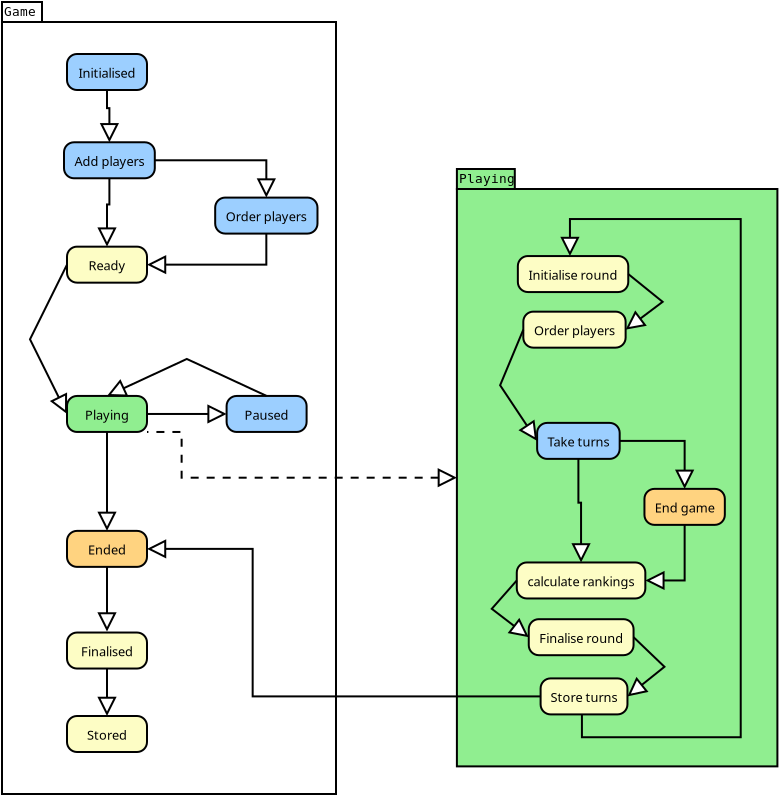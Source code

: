 <?xml version="1.0" encoding="UTF-8"?>
<dia:diagram xmlns:dia="http://www.lysator.liu.se/~alla/dia/">
  <dia:layer name="Background" visible="true" active="true">
    <dia:group>
      <dia:object type="UML - LargePackage" version="0" id="O0">
        <dia:attribute name="obj_pos">
          <dia:point val="43.513,11.464"/>
        </dia:attribute>
        <dia:attribute name="obj_bb">
          <dia:rectangle val="43.463,10.415;59.588,40.384"/>
        </dia:attribute>
        <dia:attribute name="meta">
          <dia:composite type="dict"/>
        </dia:attribute>
        <dia:attribute name="elem_corner">
          <dia:point val="43.513,11.464"/>
        </dia:attribute>
        <dia:attribute name="elem_width">
          <dia:real val="16.025"/>
        </dia:attribute>
        <dia:attribute name="elem_height">
          <dia:real val="28.869"/>
        </dia:attribute>
        <dia:attribute name="line_width">
          <dia:real val="0.1"/>
        </dia:attribute>
        <dia:attribute name="line_colour">
          <dia:color val="#000000"/>
        </dia:attribute>
        <dia:attribute name="fill_colour">
          <dia:color val="#90ee90"/>
        </dia:attribute>
        <dia:attribute name="text_colour">
          <dia:color val="#000000"/>
        </dia:attribute>
        <dia:attribute name="stereotype">
          <dia:string>##</dia:string>
        </dia:attribute>
        <dia:attribute name="name">
          <dia:string>#Playing#</dia:string>
        </dia:attribute>
      </dia:object>
      <dia:object type="UML - State" version="0" id="O1">
        <dia:attribute name="obj_pos">
          <dia:point val="46.561,14.816"/>
        </dia:attribute>
        <dia:attribute name="obj_bb">
          <dia:rectangle val="46.511,14.766;51.819,16.666"/>
        </dia:attribute>
        <dia:attribute name="meta">
          <dia:composite type="dict"/>
        </dia:attribute>
        <dia:attribute name="elem_corner">
          <dia:point val="46.561,14.816"/>
        </dia:attribute>
        <dia:attribute name="elem_width">
          <dia:real val="5.208"/>
        </dia:attribute>
        <dia:attribute name="elem_height">
          <dia:real val="1.8"/>
        </dia:attribute>
        <dia:attribute name="line_colour">
          <dia:color val="#000000"/>
        </dia:attribute>
        <dia:attribute name="fill_colour">
          <dia:color val="#fdfdc5"/>
        </dia:attribute>
        <dia:attribute name="text">
          <dia:composite type="text">
            <dia:attribute name="string">
              <dia:string>#Initialise round#</dia:string>
            </dia:attribute>
            <dia:attribute name="font">
              <dia:font family="sans" style="0" name="Helvetica"/>
            </dia:attribute>
            <dia:attribute name="height">
              <dia:real val="0.8"/>
            </dia:attribute>
            <dia:attribute name="pos">
              <dia:point val="49.165,15.956"/>
            </dia:attribute>
            <dia:attribute name="color">
              <dia:color val="#000000"/>
            </dia:attribute>
            <dia:attribute name="alignment">
              <dia:enum val="1"/>
            </dia:attribute>
          </dia:composite>
        </dia:attribute>
        <dia:attribute name="entry_action">
          <dia:string>##</dia:string>
        </dia:attribute>
        <dia:attribute name="do_action">
          <dia:string>##</dia:string>
        </dia:attribute>
        <dia:attribute name="exit_action">
          <dia:string>##</dia:string>
        </dia:attribute>
        <dia:childnode parent="O0"/>
      </dia:object>
      <dia:object type="UML - State" version="0" id="O2">
        <dia:attribute name="obj_pos">
          <dia:point val="47.524,23.159"/>
        </dia:attribute>
        <dia:attribute name="obj_bb">
          <dia:rectangle val="47.474,23.109;51.587,25.009"/>
        </dia:attribute>
        <dia:attribute name="meta">
          <dia:composite type="dict"/>
        </dia:attribute>
        <dia:attribute name="elem_corner">
          <dia:point val="47.524,23.159"/>
        </dia:attribute>
        <dia:attribute name="elem_width">
          <dia:real val="4.013"/>
        </dia:attribute>
        <dia:attribute name="elem_height">
          <dia:real val="1.8"/>
        </dia:attribute>
        <dia:attribute name="line_colour">
          <dia:color val="#000000"/>
        </dia:attribute>
        <dia:attribute name="fill_colour">
          <dia:color val="#9ccfff"/>
        </dia:attribute>
        <dia:attribute name="text">
          <dia:composite type="text">
            <dia:attribute name="string">
              <dia:string>#Take turns#</dia:string>
            </dia:attribute>
            <dia:attribute name="font">
              <dia:font family="sans" style="0" name="Helvetica"/>
            </dia:attribute>
            <dia:attribute name="height">
              <dia:real val="0.8"/>
            </dia:attribute>
            <dia:attribute name="pos">
              <dia:point val="49.53,24.299"/>
            </dia:attribute>
            <dia:attribute name="color">
              <dia:color val="#000000"/>
            </dia:attribute>
            <dia:attribute name="alignment">
              <dia:enum val="1"/>
            </dia:attribute>
          </dia:composite>
        </dia:attribute>
        <dia:attribute name="entry_action">
          <dia:string>##</dia:string>
        </dia:attribute>
        <dia:attribute name="do_action">
          <dia:string>##</dia:string>
        </dia:attribute>
        <dia:attribute name="exit_action">
          <dia:string>##</dia:string>
        </dia:attribute>
        <dia:childnode parent="O0"/>
      </dia:object>
      <dia:object type="UML - State" version="0" id="O3">
        <dia:attribute name="obj_pos">
          <dia:point val="47.106,32.973"/>
        </dia:attribute>
        <dia:attribute name="obj_bb">
          <dia:rectangle val="47.056,32.923;52.096,34.823"/>
        </dia:attribute>
        <dia:attribute name="meta">
          <dia:composite type="dict"/>
        </dia:attribute>
        <dia:attribute name="elem_corner">
          <dia:point val="47.106,32.973"/>
        </dia:attribute>
        <dia:attribute name="elem_width">
          <dia:real val="4.94"/>
        </dia:attribute>
        <dia:attribute name="elem_height">
          <dia:real val="1.8"/>
        </dia:attribute>
        <dia:attribute name="line_colour">
          <dia:color val="#000000"/>
        </dia:attribute>
        <dia:attribute name="fill_colour">
          <dia:color val="#fdfdc5"/>
        </dia:attribute>
        <dia:attribute name="text">
          <dia:composite type="text">
            <dia:attribute name="string">
              <dia:string>#Finalise round#</dia:string>
            </dia:attribute>
            <dia:attribute name="font">
              <dia:font family="sans" style="0" name="Helvetica"/>
            </dia:attribute>
            <dia:attribute name="height">
              <dia:real val="0.8"/>
            </dia:attribute>
            <dia:attribute name="pos">
              <dia:point val="49.577,34.113"/>
            </dia:attribute>
            <dia:attribute name="color">
              <dia:color val="#000000"/>
            </dia:attribute>
            <dia:attribute name="alignment">
              <dia:enum val="1"/>
            </dia:attribute>
          </dia:composite>
        </dia:attribute>
        <dia:attribute name="entry_action">
          <dia:string>##</dia:string>
        </dia:attribute>
        <dia:attribute name="do_action">
          <dia:string>##</dia:string>
        </dia:attribute>
        <dia:attribute name="exit_action">
          <dia:string>##</dia:string>
        </dia:attribute>
        <dia:childnode parent="O0"/>
      </dia:object>
      <dia:object type="UML - Generalization" version="1" id="O4">
        <dia:attribute name="obj_pos">
          <dia:point val="54.89,26.457"/>
        </dia:attribute>
        <dia:attribute name="obj_bb">
          <dia:rectangle val="51.487,24.009;55.74,26.508"/>
        </dia:attribute>
        <dia:attribute name="meta">
          <dia:composite type="dict"/>
        </dia:attribute>
        <dia:attribute name="orth_points">
          <dia:point val="54.89,26.457"/>
          <dia:point val="54.89,24.059"/>
          <dia:point val="51.537,24.059"/>
        </dia:attribute>
        <dia:attribute name="orth_orient">
          <dia:enum val="1"/>
          <dia:enum val="0"/>
        </dia:attribute>
        <dia:attribute name="orth_autoroute">
          <dia:boolean val="true"/>
        </dia:attribute>
        <dia:attribute name="text_colour">
          <dia:color val="#000000"/>
        </dia:attribute>
        <dia:attribute name="line_colour">
          <dia:color val="#000000"/>
        </dia:attribute>
        <dia:attribute name="name">
          <dia:string>##</dia:string>
        </dia:attribute>
        <dia:attribute name="stereotype">
          <dia:string>##</dia:string>
        </dia:attribute>
        <dia:connections>
          <dia:connection handle="0" to="O15" connection="1"/>
          <dia:connection handle="1" to="O2" connection="4"/>
        </dia:connections>
        <dia:childnode parent="O0"/>
      </dia:object>
      <dia:object type="UML - Generalization" version="1" id="O5">
        <dia:attribute name="obj_pos">
          <dia:point val="51.649,18.497"/>
        </dia:attribute>
        <dia:attribute name="obj_bb">
          <dia:rectangle val="51.599,15.666;53.599,19.346"/>
        </dia:attribute>
        <dia:attribute name="meta">
          <dia:composite type="dict"/>
        </dia:attribute>
        <dia:attribute name="orth_points">
          <dia:point val="51.649,18.497"/>
          <dia:point val="53.499,18.497"/>
          <dia:point val="53.499,15.716"/>
          <dia:point val="51.769,15.716"/>
        </dia:attribute>
        <dia:attribute name="orth_orient">
          <dia:enum val="0"/>
          <dia:enum val="1"/>
          <dia:enum val="0"/>
        </dia:attribute>
        <dia:attribute name="orth_autoroute">
          <dia:boolean val="true"/>
        </dia:attribute>
        <dia:attribute name="text_colour">
          <dia:color val="#000000"/>
        </dia:attribute>
        <dia:attribute name="line_colour">
          <dia:color val="#000000"/>
        </dia:attribute>
        <dia:attribute name="name">
          <dia:string>##</dia:string>
        </dia:attribute>
        <dia:attribute name="stereotype">
          <dia:string>##</dia:string>
        </dia:attribute>
        <dia:connections>
          <dia:connection handle="0" to="O6" connection="4"/>
          <dia:connection handle="1" to="O1" connection="4"/>
        </dia:connections>
        <dia:childnode parent="O0"/>
      </dia:object>
      <dia:object type="UML - State" version="0" id="O6">
        <dia:attribute name="obj_pos">
          <dia:point val="46.834,17.596"/>
        </dia:attribute>
        <dia:attribute name="obj_bb">
          <dia:rectangle val="46.784,17.547;51.699,19.447"/>
        </dia:attribute>
        <dia:attribute name="meta">
          <dia:composite type="dict"/>
        </dia:attribute>
        <dia:attribute name="elem_corner">
          <dia:point val="46.834,17.596"/>
        </dia:attribute>
        <dia:attribute name="elem_width">
          <dia:real val="4.815"/>
        </dia:attribute>
        <dia:attribute name="elem_height">
          <dia:real val="1.8"/>
        </dia:attribute>
        <dia:attribute name="line_colour">
          <dia:color val="#000000"/>
        </dia:attribute>
        <dia:attribute name="fill_colour">
          <dia:color val="#fdfdc5"/>
        </dia:attribute>
        <dia:attribute name="text">
          <dia:composite type="text">
            <dia:attribute name="string">
              <dia:string>#Order players#</dia:string>
            </dia:attribute>
            <dia:attribute name="font">
              <dia:font family="sans" style="0" name="Helvetica"/>
            </dia:attribute>
            <dia:attribute name="height">
              <dia:real val="0.8"/>
            </dia:attribute>
            <dia:attribute name="pos">
              <dia:point val="49.241,18.736"/>
            </dia:attribute>
            <dia:attribute name="color">
              <dia:color val="#000000"/>
            </dia:attribute>
            <dia:attribute name="alignment">
              <dia:enum val="1"/>
            </dia:attribute>
          </dia:composite>
        </dia:attribute>
        <dia:attribute name="entry_action">
          <dia:string>##</dia:string>
        </dia:attribute>
        <dia:attribute name="do_action">
          <dia:string>##</dia:string>
        </dia:attribute>
        <dia:attribute name="exit_action">
          <dia:string>##</dia:string>
        </dia:attribute>
        <dia:childnode parent="O0"/>
      </dia:object>
      <dia:object type="UML - Generalization" version="1" id="O7">
        <dia:attribute name="obj_pos">
          <dia:point val="47.524,24.059"/>
        </dia:attribute>
        <dia:attribute name="obj_bb">
          <dia:rectangle val="45.624,18.447;47.574,24.909"/>
        </dia:attribute>
        <dia:attribute name="meta">
          <dia:composite type="dict"/>
        </dia:attribute>
        <dia:attribute name="orth_points">
          <dia:point val="47.524,24.059"/>
          <dia:point val="45.674,24.059"/>
          <dia:point val="45.674,18.497"/>
          <dia:point val="46.834,18.497"/>
        </dia:attribute>
        <dia:attribute name="orth_orient">
          <dia:enum val="0"/>
          <dia:enum val="1"/>
          <dia:enum val="0"/>
        </dia:attribute>
        <dia:attribute name="orth_autoroute">
          <dia:boolean val="true"/>
        </dia:attribute>
        <dia:attribute name="text_colour">
          <dia:color val="#000000"/>
        </dia:attribute>
        <dia:attribute name="line_colour">
          <dia:color val="#000000"/>
        </dia:attribute>
        <dia:attribute name="name">
          <dia:string>##</dia:string>
        </dia:attribute>
        <dia:attribute name="stereotype">
          <dia:string>##</dia:string>
        </dia:attribute>
        <dia:connections>
          <dia:connection handle="0" to="O2" connection="3"/>
          <dia:connection handle="1" to="O6" connection="3"/>
        </dia:connections>
        <dia:childnode parent="O0"/>
      </dia:object>
      <dia:object type="UML - State" version="0" id="O8">
        <dia:attribute name="obj_pos">
          <dia:point val="46.507,30.137"/>
        </dia:attribute>
        <dia:attribute name="obj_bb">
          <dia:rectangle val="46.457,30.087;52.609,31.987"/>
        </dia:attribute>
        <dia:attribute name="meta">
          <dia:composite type="dict"/>
        </dia:attribute>
        <dia:attribute name="elem_corner">
          <dia:point val="46.507,30.137"/>
        </dia:attribute>
        <dia:attribute name="elem_width">
          <dia:real val="6.053"/>
        </dia:attribute>
        <dia:attribute name="elem_height">
          <dia:real val="1.8"/>
        </dia:attribute>
        <dia:attribute name="line_colour">
          <dia:color val="#000000"/>
        </dia:attribute>
        <dia:attribute name="fill_colour">
          <dia:color val="#fdfdc5"/>
        </dia:attribute>
        <dia:attribute name="text">
          <dia:composite type="text">
            <dia:attribute name="string">
              <dia:string>#calculate rankings#</dia:string>
            </dia:attribute>
            <dia:attribute name="font">
              <dia:font family="sans" style="0" name="Helvetica"/>
            </dia:attribute>
            <dia:attribute name="height">
              <dia:real val="0.8"/>
            </dia:attribute>
            <dia:attribute name="pos">
              <dia:point val="49.533,31.277"/>
            </dia:attribute>
            <dia:attribute name="color">
              <dia:color val="#000000"/>
            </dia:attribute>
            <dia:attribute name="alignment">
              <dia:enum val="1"/>
            </dia:attribute>
          </dia:composite>
        </dia:attribute>
        <dia:attribute name="entry_action">
          <dia:string>##</dia:string>
        </dia:attribute>
        <dia:attribute name="do_action">
          <dia:string>##</dia:string>
        </dia:attribute>
        <dia:attribute name="exit_action">
          <dia:string>##</dia:string>
        </dia:attribute>
        <dia:childnode parent="O0"/>
      </dia:object>
      <dia:object type="UML - Generalization" version="1" id="O9">
        <dia:attribute name="obj_pos">
          <dia:point val="47.106,33.873"/>
        </dia:attribute>
        <dia:attribute name="obj_bb">
          <dia:rectangle val="45.206,30.987;47.157,34.723"/>
        </dia:attribute>
        <dia:attribute name="meta">
          <dia:composite type="dict"/>
        </dia:attribute>
        <dia:attribute name="orth_points">
          <dia:point val="47.106,33.873"/>
          <dia:point val="45.257,33.873"/>
          <dia:point val="45.257,31.037"/>
          <dia:point val="46.507,31.037"/>
        </dia:attribute>
        <dia:attribute name="orth_orient">
          <dia:enum val="0"/>
          <dia:enum val="1"/>
          <dia:enum val="0"/>
        </dia:attribute>
        <dia:attribute name="orth_autoroute">
          <dia:boolean val="true"/>
        </dia:attribute>
        <dia:attribute name="text_colour">
          <dia:color val="#000000"/>
        </dia:attribute>
        <dia:attribute name="line_colour">
          <dia:color val="#000000"/>
        </dia:attribute>
        <dia:attribute name="name">
          <dia:string>##</dia:string>
        </dia:attribute>
        <dia:attribute name="stereotype">
          <dia:string>##</dia:string>
        </dia:attribute>
        <dia:connections>
          <dia:connection handle="0" to="O3" connection="3"/>
          <dia:connection handle="1" to="O8" connection="3"/>
        </dia:connections>
        <dia:childnode parent="O0"/>
      </dia:object>
      <dia:object type="UML - State" version="0" id="O10">
        <dia:attribute name="obj_pos">
          <dia:point val="47.698,35.934"/>
        </dia:attribute>
        <dia:attribute name="obj_bb">
          <dia:rectangle val="47.648,35.884;51.88,37.784"/>
        </dia:attribute>
        <dia:attribute name="meta">
          <dia:composite type="dict"/>
        </dia:attribute>
        <dia:attribute name="elem_corner">
          <dia:point val="47.698,35.934"/>
        </dia:attribute>
        <dia:attribute name="elem_width">
          <dia:real val="4.133"/>
        </dia:attribute>
        <dia:attribute name="elem_height">
          <dia:real val="1.8"/>
        </dia:attribute>
        <dia:attribute name="line_colour">
          <dia:color val="#000000"/>
        </dia:attribute>
        <dia:attribute name="fill_colour">
          <dia:color val="#fdfdc5"/>
        </dia:attribute>
        <dia:attribute name="text">
          <dia:composite type="text">
            <dia:attribute name="string">
              <dia:string>#Store turns#</dia:string>
            </dia:attribute>
            <dia:attribute name="font">
              <dia:font family="sans" style="0" name="Helvetica"/>
            </dia:attribute>
            <dia:attribute name="height">
              <dia:real val="0.8"/>
            </dia:attribute>
            <dia:attribute name="pos">
              <dia:point val="49.764,37.074"/>
            </dia:attribute>
            <dia:attribute name="color">
              <dia:color val="#000000"/>
            </dia:attribute>
            <dia:attribute name="alignment">
              <dia:enum val="1"/>
            </dia:attribute>
          </dia:composite>
        </dia:attribute>
        <dia:attribute name="entry_action">
          <dia:string>##</dia:string>
        </dia:attribute>
        <dia:attribute name="do_action">
          <dia:string>##</dia:string>
        </dia:attribute>
        <dia:attribute name="exit_action">
          <dia:string>##</dia:string>
        </dia:attribute>
        <dia:childnode parent="O0"/>
      </dia:object>
      <dia:object type="UML - Generalization" version="1" id="O11">
        <dia:attribute name="obj_pos">
          <dia:point val="49.165,14.816"/>
        </dia:attribute>
        <dia:attribute name="obj_bb">
          <dia:rectangle val="48.315,12.916;57.804,38.926"/>
        </dia:attribute>
        <dia:attribute name="meta">
          <dia:composite type="dict"/>
        </dia:attribute>
        <dia:attribute name="orth_points">
          <dia:point val="49.165,14.816"/>
          <dia:point val="49.165,12.966"/>
          <dia:point val="57.704,12.966"/>
          <dia:point val="57.704,38.876"/>
          <dia:point val="49.764,38.876"/>
          <dia:point val="49.764,37.734"/>
        </dia:attribute>
        <dia:attribute name="orth_orient">
          <dia:enum val="1"/>
          <dia:enum val="0"/>
          <dia:enum val="1"/>
          <dia:enum val="0"/>
          <dia:enum val="1"/>
        </dia:attribute>
        <dia:attribute name="orth_autoroute">
          <dia:boolean val="false"/>
        </dia:attribute>
        <dia:attribute name="text_colour">
          <dia:color val="#000000"/>
        </dia:attribute>
        <dia:attribute name="line_colour">
          <dia:color val="#000000"/>
        </dia:attribute>
        <dia:attribute name="name">
          <dia:string>##</dia:string>
        </dia:attribute>
        <dia:attribute name="stereotype">
          <dia:string>##</dia:string>
        </dia:attribute>
        <dia:connections>
          <dia:connection handle="0" to="O1" connection="1"/>
          <dia:connection handle="1" to="O10" connection="6"/>
        </dia:connections>
        <dia:childnode parent="O0"/>
      </dia:object>
      <dia:object type="UML - Generalization" version="1" id="O12">
        <dia:attribute name="obj_pos">
          <dia:point val="51.83,36.834"/>
        </dia:attribute>
        <dia:attribute name="obj_bb">
          <dia:rectangle val="51.78,33.823;53.78,37.684"/>
        </dia:attribute>
        <dia:attribute name="meta">
          <dia:composite type="dict"/>
        </dia:attribute>
        <dia:attribute name="orth_points">
          <dia:point val="51.83,36.834"/>
          <dia:point val="53.68,36.834"/>
          <dia:point val="53.68,33.873"/>
          <dia:point val="52.047,33.873"/>
        </dia:attribute>
        <dia:attribute name="orth_orient">
          <dia:enum val="0"/>
          <dia:enum val="1"/>
          <dia:enum val="0"/>
        </dia:attribute>
        <dia:attribute name="orth_autoroute">
          <dia:boolean val="true"/>
        </dia:attribute>
        <dia:attribute name="text_colour">
          <dia:color val="#000000"/>
        </dia:attribute>
        <dia:attribute name="line_colour">
          <dia:color val="#000000"/>
        </dia:attribute>
        <dia:attribute name="name">
          <dia:string>##</dia:string>
        </dia:attribute>
        <dia:attribute name="stereotype">
          <dia:string>##</dia:string>
        </dia:attribute>
        <dia:connections>
          <dia:connection handle="0" to="O10" connection="4"/>
          <dia:connection handle="1" to="O3" connection="4"/>
        </dia:connections>
      </dia:object>
      <dia:object type="UML - Generalization" version="1" id="O13">
        <dia:attribute name="obj_pos">
          <dia:point val="52.559,31.037"/>
        </dia:attribute>
        <dia:attribute name="obj_bb">
          <dia:rectangle val="52.509,28.207;54.94,32.637"/>
        </dia:attribute>
        <dia:attribute name="meta">
          <dia:composite type="dict"/>
        </dia:attribute>
        <dia:attribute name="orth_points">
          <dia:point val="52.559,31.037"/>
          <dia:point val="54.89,31.037"/>
          <dia:point val="54.89,28.258"/>
        </dia:attribute>
        <dia:attribute name="orth_orient">
          <dia:enum val="0"/>
          <dia:enum val="1"/>
        </dia:attribute>
        <dia:attribute name="orth_autoroute">
          <dia:boolean val="true"/>
        </dia:attribute>
        <dia:attribute name="text_colour">
          <dia:color val="#000000"/>
        </dia:attribute>
        <dia:attribute name="line_colour">
          <dia:color val="#000000"/>
        </dia:attribute>
        <dia:attribute name="name">
          <dia:string>##</dia:string>
        </dia:attribute>
        <dia:attribute name="stereotype">
          <dia:string>##</dia:string>
        </dia:attribute>
        <dia:connections>
          <dia:connection handle="0" to="O8" connection="4"/>
          <dia:connection handle="1" to="O15" connection="6"/>
        </dia:connections>
        <dia:childnode parent="O0"/>
      </dia:object>
      <dia:object type="UML - Generalization" version="1" id="O14">
        <dia:attribute name="obj_pos">
          <dia:point val="49.533,30.137"/>
        </dia:attribute>
        <dia:attribute name="obj_bb">
          <dia:rectangle val="48.683,24.909;50.383,30.187"/>
        </dia:attribute>
        <dia:attribute name="meta">
          <dia:composite type="dict"/>
        </dia:attribute>
        <dia:attribute name="orth_points">
          <dia:point val="49.533,30.137"/>
          <dia:point val="49.533,27.148"/>
          <dia:point val="49.53,27.148"/>
          <dia:point val="49.53,24.959"/>
        </dia:attribute>
        <dia:attribute name="orth_orient">
          <dia:enum val="1"/>
          <dia:enum val="0"/>
          <dia:enum val="1"/>
        </dia:attribute>
        <dia:attribute name="orth_autoroute">
          <dia:boolean val="true"/>
        </dia:attribute>
        <dia:attribute name="text_colour">
          <dia:color val="#000000"/>
        </dia:attribute>
        <dia:attribute name="line_colour">
          <dia:color val="#000000"/>
        </dia:attribute>
        <dia:attribute name="name">
          <dia:string>##</dia:string>
        </dia:attribute>
        <dia:attribute name="stereotype">
          <dia:string>##</dia:string>
        </dia:attribute>
        <dia:connections>
          <dia:connection handle="0" to="O8" connection="1"/>
          <dia:connection handle="1" to="O2" connection="6"/>
        </dia:connections>
        <dia:childnode parent="O0"/>
      </dia:object>
      <dia:object type="UML - State" version="0" id="O15">
        <dia:attribute name="obj_pos">
          <dia:point val="52.89,26.457"/>
        </dia:attribute>
        <dia:attribute name="obj_bb">
          <dia:rectangle val="52.84,26.407;56.94,28.308"/>
        </dia:attribute>
        <dia:attribute name="meta">
          <dia:composite type="dict"/>
        </dia:attribute>
        <dia:attribute name="elem_corner">
          <dia:point val="52.89,26.457"/>
        </dia:attribute>
        <dia:attribute name="elem_width">
          <dia:real val="4"/>
        </dia:attribute>
        <dia:attribute name="elem_height">
          <dia:real val="1.8"/>
        </dia:attribute>
        <dia:attribute name="line_colour">
          <dia:color val="#000000"/>
        </dia:attribute>
        <dia:attribute name="fill_colour">
          <dia:color val="#ffd380"/>
        </dia:attribute>
        <dia:attribute name="text">
          <dia:composite type="text">
            <dia:attribute name="string">
              <dia:string>#End game#</dia:string>
            </dia:attribute>
            <dia:attribute name="font">
              <dia:font family="sans" style="0" name="Helvetica"/>
            </dia:attribute>
            <dia:attribute name="height">
              <dia:real val="0.8"/>
            </dia:attribute>
            <dia:attribute name="pos">
              <dia:point val="54.89,27.598"/>
            </dia:attribute>
            <dia:attribute name="color">
              <dia:color val="#000000"/>
            </dia:attribute>
            <dia:attribute name="alignment">
              <dia:enum val="1"/>
            </dia:attribute>
          </dia:composite>
        </dia:attribute>
        <dia:attribute name="entry_action">
          <dia:string>##</dia:string>
        </dia:attribute>
        <dia:attribute name="do_action">
          <dia:string>##</dia:string>
        </dia:attribute>
        <dia:attribute name="exit_action">
          <dia:string>##</dia:string>
        </dia:attribute>
        <dia:childnode parent="O0"/>
      </dia:object>
    </dia:group>
    <dia:group>
      <dia:object type="UML - LargePackage" version="0" id="O16">
        <dia:attribute name="obj_pos">
          <dia:point val="20.768,3.114"/>
        </dia:attribute>
        <dia:attribute name="obj_bb">
          <dia:rectangle val="20.718,2.064;37.518,41.764"/>
        </dia:attribute>
        <dia:attribute name="meta">
          <dia:composite type="dict"/>
        </dia:attribute>
        <dia:attribute name="elem_corner">
          <dia:point val="20.768,3.114"/>
        </dia:attribute>
        <dia:attribute name="elem_width">
          <dia:real val="16.7"/>
        </dia:attribute>
        <dia:attribute name="elem_height">
          <dia:real val="38.6"/>
        </dia:attribute>
        <dia:attribute name="line_width">
          <dia:real val="0.1"/>
        </dia:attribute>
        <dia:attribute name="line_colour">
          <dia:color val="#000000"/>
        </dia:attribute>
        <dia:attribute name="fill_colour">
          <dia:color val="#ffffff"/>
        </dia:attribute>
        <dia:attribute name="text_colour">
          <dia:color val="#000000"/>
        </dia:attribute>
        <dia:attribute name="stereotype">
          <dia:string>##</dia:string>
        </dia:attribute>
        <dia:attribute name="name">
          <dia:string>#Game#</dia:string>
        </dia:attribute>
      </dia:object>
      <dia:object type="UML - State" version="0" id="O17">
        <dia:attribute name="obj_pos">
          <dia:point val="24.018,4.714"/>
        </dia:attribute>
        <dia:attribute name="obj_bb">
          <dia:rectangle val="23.968,4.664;28.068,6.564"/>
        </dia:attribute>
        <dia:attribute name="meta">
          <dia:composite type="dict"/>
        </dia:attribute>
        <dia:attribute name="elem_corner">
          <dia:point val="24.018,4.714"/>
        </dia:attribute>
        <dia:attribute name="elem_width">
          <dia:real val="4"/>
        </dia:attribute>
        <dia:attribute name="elem_height">
          <dia:real val="1.8"/>
        </dia:attribute>
        <dia:attribute name="line_colour">
          <dia:color val="#000000"/>
        </dia:attribute>
        <dia:attribute name="fill_colour">
          <dia:color val="#9ccfff"/>
        </dia:attribute>
        <dia:attribute name="text">
          <dia:composite type="text">
            <dia:attribute name="string">
              <dia:string>#Initialised#</dia:string>
            </dia:attribute>
            <dia:attribute name="font">
              <dia:font family="sans" style="0" name="Helvetica"/>
            </dia:attribute>
            <dia:attribute name="height">
              <dia:real val="0.8"/>
            </dia:attribute>
            <dia:attribute name="pos">
              <dia:point val="26.018,5.854"/>
            </dia:attribute>
            <dia:attribute name="color">
              <dia:color val="#000000"/>
            </dia:attribute>
            <dia:attribute name="alignment">
              <dia:enum val="1"/>
            </dia:attribute>
          </dia:composite>
        </dia:attribute>
        <dia:attribute name="entry_action">
          <dia:string>##</dia:string>
        </dia:attribute>
        <dia:attribute name="do_action">
          <dia:string>##</dia:string>
        </dia:attribute>
        <dia:attribute name="exit_action">
          <dia:string>##</dia:string>
        </dia:attribute>
        <dia:childnode parent="O16"/>
      </dia:object>
      <dia:object type="UML - State" version="0" id="O18">
        <dia:attribute name="obj_pos">
          <dia:point val="24.018,14.346"/>
        </dia:attribute>
        <dia:attribute name="obj_bb">
          <dia:rectangle val="23.968,14.296;28.068,16.196"/>
        </dia:attribute>
        <dia:attribute name="meta">
          <dia:composite type="dict"/>
        </dia:attribute>
        <dia:attribute name="elem_corner">
          <dia:point val="24.018,14.346"/>
        </dia:attribute>
        <dia:attribute name="elem_width">
          <dia:real val="4"/>
        </dia:attribute>
        <dia:attribute name="elem_height">
          <dia:real val="1.8"/>
        </dia:attribute>
        <dia:attribute name="line_colour">
          <dia:color val="#000000"/>
        </dia:attribute>
        <dia:attribute name="fill_colour">
          <dia:color val="#fdfdc5"/>
        </dia:attribute>
        <dia:attribute name="text">
          <dia:composite type="text">
            <dia:attribute name="string">
              <dia:string>#Ready#</dia:string>
            </dia:attribute>
            <dia:attribute name="font">
              <dia:font family="sans" style="0" name="Helvetica"/>
            </dia:attribute>
            <dia:attribute name="height">
              <dia:real val="0.8"/>
            </dia:attribute>
            <dia:attribute name="pos">
              <dia:point val="26.018,15.486"/>
            </dia:attribute>
            <dia:attribute name="color">
              <dia:color val="#000000"/>
            </dia:attribute>
            <dia:attribute name="alignment">
              <dia:enum val="1"/>
            </dia:attribute>
          </dia:composite>
        </dia:attribute>
        <dia:attribute name="entry_action">
          <dia:string>##</dia:string>
        </dia:attribute>
        <dia:attribute name="do_action">
          <dia:string>##</dia:string>
        </dia:attribute>
        <dia:attribute name="exit_action">
          <dia:string>##</dia:string>
        </dia:attribute>
        <dia:childnode parent="O16"/>
      </dia:object>
      <dia:object type="UML - State" version="0" id="O19">
        <dia:attribute name="obj_pos">
          <dia:point val="24.018,21.812"/>
        </dia:attribute>
        <dia:attribute name="obj_bb">
          <dia:rectangle val="23.968,21.762;28.068,23.662"/>
        </dia:attribute>
        <dia:attribute name="meta">
          <dia:composite type="dict"/>
        </dia:attribute>
        <dia:attribute name="elem_corner">
          <dia:point val="24.018,21.812"/>
        </dia:attribute>
        <dia:attribute name="elem_width">
          <dia:real val="4"/>
        </dia:attribute>
        <dia:attribute name="elem_height">
          <dia:real val="1.8"/>
        </dia:attribute>
        <dia:attribute name="line_colour">
          <dia:color val="#000000"/>
        </dia:attribute>
        <dia:attribute name="fill_colour">
          <dia:color val="#90ee90"/>
        </dia:attribute>
        <dia:attribute name="text">
          <dia:composite type="text">
            <dia:attribute name="string">
              <dia:string>#Playing#</dia:string>
            </dia:attribute>
            <dia:attribute name="font">
              <dia:font family="sans" style="0" name="Helvetica"/>
            </dia:attribute>
            <dia:attribute name="height">
              <dia:real val="0.8"/>
            </dia:attribute>
            <dia:attribute name="pos">
              <dia:point val="26.018,22.952"/>
            </dia:attribute>
            <dia:attribute name="color">
              <dia:color val="#000000"/>
            </dia:attribute>
            <dia:attribute name="alignment">
              <dia:enum val="1"/>
            </dia:attribute>
          </dia:composite>
        </dia:attribute>
        <dia:attribute name="entry_action">
          <dia:string>##</dia:string>
        </dia:attribute>
        <dia:attribute name="do_action">
          <dia:string>##</dia:string>
        </dia:attribute>
        <dia:attribute name="exit_action">
          <dia:string>##</dia:string>
        </dia:attribute>
        <dia:childnode parent="O16"/>
      </dia:object>
      <dia:object type="UML - State" version="0" id="O20">
        <dia:attribute name="obj_pos">
          <dia:point val="24.018,28.558"/>
        </dia:attribute>
        <dia:attribute name="obj_bb">
          <dia:rectangle val="23.968,28.508;28.068,30.408"/>
        </dia:attribute>
        <dia:attribute name="meta">
          <dia:composite type="dict"/>
        </dia:attribute>
        <dia:attribute name="elem_corner">
          <dia:point val="24.018,28.558"/>
        </dia:attribute>
        <dia:attribute name="elem_width">
          <dia:real val="4"/>
        </dia:attribute>
        <dia:attribute name="elem_height">
          <dia:real val="1.8"/>
        </dia:attribute>
        <dia:attribute name="line_colour">
          <dia:color val="#000000"/>
        </dia:attribute>
        <dia:attribute name="fill_colour">
          <dia:color val="#ffd380"/>
        </dia:attribute>
        <dia:attribute name="text">
          <dia:composite type="text">
            <dia:attribute name="string">
              <dia:string>#Ended#</dia:string>
            </dia:attribute>
            <dia:attribute name="font">
              <dia:font family="sans" style="0" name="Helvetica"/>
            </dia:attribute>
            <dia:attribute name="height">
              <dia:real val="0.8"/>
            </dia:attribute>
            <dia:attribute name="pos">
              <dia:point val="26.018,29.698"/>
            </dia:attribute>
            <dia:attribute name="color">
              <dia:color val="#000000"/>
            </dia:attribute>
            <dia:attribute name="alignment">
              <dia:enum val="1"/>
            </dia:attribute>
          </dia:composite>
        </dia:attribute>
        <dia:attribute name="entry_action">
          <dia:string>##</dia:string>
        </dia:attribute>
        <dia:attribute name="do_action">
          <dia:string>##</dia:string>
        </dia:attribute>
        <dia:attribute name="exit_action">
          <dia:string>##</dia:string>
        </dia:attribute>
        <dia:childnode parent="O16"/>
      </dia:object>
      <dia:object type="UML - Generalization" version="1" id="O21">
        <dia:attribute name="obj_pos">
          <dia:point val="26.021,9.128"/>
        </dia:attribute>
        <dia:attribute name="obj_bb">
          <dia:rectangle val="25.171,6.464;26.871,9.178"/>
        </dia:attribute>
        <dia:attribute name="meta">
          <dia:composite type="dict"/>
        </dia:attribute>
        <dia:attribute name="orth_points">
          <dia:point val="26.021,9.128"/>
          <dia:point val="26.021,7.421"/>
          <dia:point val="26.018,7.421"/>
          <dia:point val="26.018,6.514"/>
        </dia:attribute>
        <dia:attribute name="orth_orient">
          <dia:enum val="1"/>
          <dia:enum val="0"/>
          <dia:enum val="1"/>
        </dia:attribute>
        <dia:attribute name="orth_autoroute">
          <dia:boolean val="true"/>
        </dia:attribute>
        <dia:attribute name="text_colour">
          <dia:color val="#000000"/>
        </dia:attribute>
        <dia:attribute name="line_colour">
          <dia:color val="#000000"/>
        </dia:attribute>
        <dia:attribute name="name">
          <dia:string>##</dia:string>
        </dia:attribute>
        <dia:attribute name="stereotype">
          <dia:string>##</dia:string>
        </dia:attribute>
        <dia:connections>
          <dia:connection handle="0" to="O28" connection="1"/>
          <dia:connection handle="1" to="O17" connection="6"/>
        </dia:connections>
      </dia:object>
      <dia:object type="UML - Generalization" version="1" id="O22">
        <dia:attribute name="obj_pos">
          <dia:point val="24.018,22.712"/>
        </dia:attribute>
        <dia:attribute name="obj_bb">
          <dia:rectangle val="22.118,15.196;24.068,23.562"/>
        </dia:attribute>
        <dia:attribute name="meta">
          <dia:composite type="dict"/>
        </dia:attribute>
        <dia:attribute name="orth_points">
          <dia:point val="24.018,22.712"/>
          <dia:point val="22.168,22.712"/>
          <dia:point val="22.168,15.246"/>
          <dia:point val="24.018,15.246"/>
        </dia:attribute>
        <dia:attribute name="orth_orient">
          <dia:enum val="0"/>
          <dia:enum val="1"/>
          <dia:enum val="0"/>
        </dia:attribute>
        <dia:attribute name="orth_autoroute">
          <dia:boolean val="true"/>
        </dia:attribute>
        <dia:attribute name="text_colour">
          <dia:color val="#000000"/>
        </dia:attribute>
        <dia:attribute name="line_colour">
          <dia:color val="#000000"/>
        </dia:attribute>
        <dia:attribute name="name">
          <dia:string>##</dia:string>
        </dia:attribute>
        <dia:attribute name="stereotype">
          <dia:string>##</dia:string>
        </dia:attribute>
        <dia:connections>
          <dia:connection handle="0" to="O19" connection="3"/>
          <dia:connection handle="1" to="O18" connection="3"/>
        </dia:connections>
      </dia:object>
      <dia:object type="UML - Generalization" version="1" id="O23">
        <dia:attribute name="obj_pos">
          <dia:point val="26.018,28.558"/>
        </dia:attribute>
        <dia:attribute name="obj_bb">
          <dia:rectangle val="25.168,23.562;26.868,29.308"/>
        </dia:attribute>
        <dia:attribute name="meta">
          <dia:composite type="dict"/>
        </dia:attribute>
        <dia:attribute name="orth_points">
          <dia:point val="26.018,28.558"/>
          <dia:point val="26.018,27.708"/>
          <dia:point val="26.018,23.662"/>
          <dia:point val="26.018,23.612"/>
        </dia:attribute>
        <dia:attribute name="orth_orient">
          <dia:enum val="1"/>
          <dia:enum val="0"/>
          <dia:enum val="1"/>
        </dia:attribute>
        <dia:attribute name="orth_autoroute">
          <dia:boolean val="true"/>
        </dia:attribute>
        <dia:attribute name="text_colour">
          <dia:color val="#000000"/>
        </dia:attribute>
        <dia:attribute name="line_colour">
          <dia:color val="#000000"/>
        </dia:attribute>
        <dia:attribute name="name">
          <dia:string>##</dia:string>
        </dia:attribute>
        <dia:attribute name="stereotype">
          <dia:string>##</dia:string>
        </dia:attribute>
        <dia:connections>
          <dia:connection handle="0" to="O20" connection="1"/>
          <dia:connection handle="1" to="O19" connection="6"/>
        </dia:connections>
      </dia:object>
      <dia:object type="UML - State" version="0" id="O24">
        <dia:attribute name="obj_pos">
          <dia:point val="24.018,33.641"/>
        </dia:attribute>
        <dia:attribute name="obj_bb">
          <dia:rectangle val="23.968,33.59;28.068,35.49"/>
        </dia:attribute>
        <dia:attribute name="meta">
          <dia:composite type="dict"/>
        </dia:attribute>
        <dia:attribute name="elem_corner">
          <dia:point val="24.018,33.641"/>
        </dia:attribute>
        <dia:attribute name="elem_width">
          <dia:real val="4"/>
        </dia:attribute>
        <dia:attribute name="elem_height">
          <dia:real val="1.8"/>
        </dia:attribute>
        <dia:attribute name="line_colour">
          <dia:color val="#000000"/>
        </dia:attribute>
        <dia:attribute name="fill_colour">
          <dia:color val="#fdfdc5"/>
        </dia:attribute>
        <dia:attribute name="text">
          <dia:composite type="text">
            <dia:attribute name="string">
              <dia:string>#Finalised#</dia:string>
            </dia:attribute>
            <dia:attribute name="font">
              <dia:font family="sans" style="0" name="Helvetica"/>
            </dia:attribute>
            <dia:attribute name="height">
              <dia:real val="0.8"/>
            </dia:attribute>
            <dia:attribute name="pos">
              <dia:point val="26.018,34.781"/>
            </dia:attribute>
            <dia:attribute name="color">
              <dia:color val="#000000"/>
            </dia:attribute>
            <dia:attribute name="alignment">
              <dia:enum val="1"/>
            </dia:attribute>
          </dia:composite>
        </dia:attribute>
        <dia:attribute name="entry_action">
          <dia:string>##</dia:string>
        </dia:attribute>
        <dia:attribute name="do_action">
          <dia:string>##</dia:string>
        </dia:attribute>
        <dia:attribute name="exit_action">
          <dia:string>##</dia:string>
        </dia:attribute>
      </dia:object>
      <dia:object type="UML - State" version="0" id="O25">
        <dia:attribute name="obj_pos">
          <dia:point val="24.018,37.814"/>
        </dia:attribute>
        <dia:attribute name="obj_bb">
          <dia:rectangle val="23.968,37.764;28.068,39.664"/>
        </dia:attribute>
        <dia:attribute name="meta">
          <dia:composite type="dict"/>
        </dia:attribute>
        <dia:attribute name="elem_corner">
          <dia:point val="24.018,37.814"/>
        </dia:attribute>
        <dia:attribute name="elem_width">
          <dia:real val="4"/>
        </dia:attribute>
        <dia:attribute name="elem_height">
          <dia:real val="1.8"/>
        </dia:attribute>
        <dia:attribute name="line_colour">
          <dia:color val="#000000"/>
        </dia:attribute>
        <dia:attribute name="fill_colour">
          <dia:color val="#fdfdc5"/>
        </dia:attribute>
        <dia:attribute name="text">
          <dia:composite type="text">
            <dia:attribute name="string">
              <dia:string>#Stored#</dia:string>
            </dia:attribute>
            <dia:attribute name="font">
              <dia:font family="sans" style="0" name="Helvetica"/>
            </dia:attribute>
            <dia:attribute name="height">
              <dia:real val="0.8"/>
            </dia:attribute>
            <dia:attribute name="pos">
              <dia:point val="26.018,38.954"/>
            </dia:attribute>
            <dia:attribute name="color">
              <dia:color val="#000000"/>
            </dia:attribute>
            <dia:attribute name="alignment">
              <dia:enum val="1"/>
            </dia:attribute>
          </dia:composite>
        </dia:attribute>
        <dia:attribute name="entry_action">
          <dia:string>##</dia:string>
        </dia:attribute>
        <dia:attribute name="do_action">
          <dia:string>##</dia:string>
        </dia:attribute>
        <dia:attribute name="exit_action">
          <dia:string>##</dia:string>
        </dia:attribute>
        <dia:childnode parent="O16"/>
      </dia:object>
      <dia:object type="UML - Generalization" version="1" id="O26">
        <dia:attribute name="obj_pos">
          <dia:point val="26.018,37.814"/>
        </dia:attribute>
        <dia:attribute name="obj_bb">
          <dia:rectangle val="25.168,35.391;26.868,38.564"/>
        </dia:attribute>
        <dia:attribute name="meta">
          <dia:composite type="dict"/>
        </dia:attribute>
        <dia:attribute name="orth_points">
          <dia:point val="26.018,37.814"/>
          <dia:point val="26.018,36.964"/>
          <dia:point val="26.018,35.49"/>
          <dia:point val="26.018,35.441"/>
        </dia:attribute>
        <dia:attribute name="orth_orient">
          <dia:enum val="1"/>
          <dia:enum val="0"/>
          <dia:enum val="1"/>
        </dia:attribute>
        <dia:attribute name="orth_autoroute">
          <dia:boolean val="true"/>
        </dia:attribute>
        <dia:attribute name="text_colour">
          <dia:color val="#000000"/>
        </dia:attribute>
        <dia:attribute name="line_colour">
          <dia:color val="#000000"/>
        </dia:attribute>
        <dia:attribute name="name">
          <dia:string>##</dia:string>
        </dia:attribute>
        <dia:attribute name="stereotype">
          <dia:string>##</dia:string>
        </dia:attribute>
        <dia:connections>
          <dia:connection handle="0" to="O25" connection="1"/>
          <dia:connection handle="1" to="O24" connection="6"/>
        </dia:connections>
        <dia:childnode parent="O16"/>
      </dia:object>
      <dia:object type="UML - Generalization" version="1" id="O27">
        <dia:attribute name="obj_pos">
          <dia:point val="26.018,33.59"/>
        </dia:attribute>
        <dia:attribute name="obj_bb">
          <dia:rectangle val="25.168,30.308;26.868,34.34"/>
        </dia:attribute>
        <dia:attribute name="meta">
          <dia:composite type="dict"/>
        </dia:attribute>
        <dia:attribute name="orth_points">
          <dia:point val="26.018,33.59"/>
          <dia:point val="26.018,32.74"/>
          <dia:point val="26.018,30.408"/>
          <dia:point val="26.018,30.358"/>
        </dia:attribute>
        <dia:attribute name="orth_orient">
          <dia:enum val="1"/>
          <dia:enum val="0"/>
          <dia:enum val="1"/>
        </dia:attribute>
        <dia:attribute name="orth_autoroute">
          <dia:boolean val="true"/>
        </dia:attribute>
        <dia:attribute name="text_colour">
          <dia:color val="#000000"/>
        </dia:attribute>
        <dia:attribute name="line_colour">
          <dia:color val="#000000"/>
        </dia:attribute>
        <dia:attribute name="name">
          <dia:string>##</dia:string>
        </dia:attribute>
        <dia:attribute name="stereotype">
          <dia:string>##</dia:string>
        </dia:attribute>
        <dia:connections>
          <dia:connection handle="0" to="O24" connection="8"/>
          <dia:connection handle="1" to="O20" connection="6"/>
        </dia:connections>
        <dia:childnode parent="O16"/>
      </dia:object>
      <dia:object type="UML - State" version="0" id="O28">
        <dia:attribute name="obj_pos">
          <dia:point val="23.868,9.128"/>
        </dia:attribute>
        <dia:attribute name="obj_bb">
          <dia:rectangle val="23.818,9.078;28.223,10.978"/>
        </dia:attribute>
        <dia:attribute name="meta">
          <dia:composite type="dict"/>
        </dia:attribute>
        <dia:attribute name="elem_corner">
          <dia:point val="23.868,9.128"/>
        </dia:attribute>
        <dia:attribute name="elem_width">
          <dia:real val="4.305"/>
        </dia:attribute>
        <dia:attribute name="elem_height">
          <dia:real val="1.8"/>
        </dia:attribute>
        <dia:attribute name="line_colour">
          <dia:color val="#000000"/>
        </dia:attribute>
        <dia:attribute name="fill_colour">
          <dia:color val="#9ccfff"/>
        </dia:attribute>
        <dia:attribute name="text">
          <dia:composite type="text">
            <dia:attribute name="string">
              <dia:string>#Add players#</dia:string>
            </dia:attribute>
            <dia:attribute name="font">
              <dia:font family="sans" style="0" name="Helvetica"/>
            </dia:attribute>
            <dia:attribute name="height">
              <dia:real val="0.8"/>
            </dia:attribute>
            <dia:attribute name="pos">
              <dia:point val="26.021,10.268"/>
            </dia:attribute>
            <dia:attribute name="color">
              <dia:color val="#000000"/>
            </dia:attribute>
            <dia:attribute name="alignment">
              <dia:enum val="1"/>
            </dia:attribute>
          </dia:composite>
        </dia:attribute>
        <dia:attribute name="entry_action">
          <dia:string>##</dia:string>
        </dia:attribute>
        <dia:attribute name="do_action">
          <dia:string>##</dia:string>
        </dia:attribute>
        <dia:attribute name="exit_action">
          <dia:string>##</dia:string>
        </dia:attribute>
        <dia:childnode parent="O16"/>
      </dia:object>
      <dia:object type="UML - Generalization" version="1" id="O29">
        <dia:attribute name="obj_pos">
          <dia:point val="26.018,14.346"/>
        </dia:attribute>
        <dia:attribute name="obj_bb">
          <dia:rectangle val="25.168,10.878;26.868,14.396"/>
        </dia:attribute>
        <dia:attribute name="meta">
          <dia:composite type="dict"/>
        </dia:attribute>
        <dia:attribute name="orth_points">
          <dia:point val="26.018,14.346"/>
          <dia:point val="26.018,12.237"/>
          <dia:point val="26.021,12.237"/>
          <dia:point val="26.021,10.928"/>
        </dia:attribute>
        <dia:attribute name="orth_orient">
          <dia:enum val="1"/>
          <dia:enum val="0"/>
          <dia:enum val="1"/>
        </dia:attribute>
        <dia:attribute name="orth_autoroute">
          <dia:boolean val="true"/>
        </dia:attribute>
        <dia:attribute name="text_colour">
          <dia:color val="#000000"/>
        </dia:attribute>
        <dia:attribute name="line_colour">
          <dia:color val="#000000"/>
        </dia:attribute>
        <dia:attribute name="name">
          <dia:string>##</dia:string>
        </dia:attribute>
        <dia:attribute name="stereotype">
          <dia:string>##</dia:string>
        </dia:attribute>
        <dia:connections>
          <dia:connection handle="0" to="O18" connection="1"/>
          <dia:connection handle="1" to="O28" connection="6"/>
        </dia:connections>
        <dia:childnode parent="O16"/>
      </dia:object>
      <dia:object type="UML - State" version="0" id="O30">
        <dia:attribute name="obj_pos">
          <dia:point val="31.998,21.812"/>
        </dia:attribute>
        <dia:attribute name="obj_bb">
          <dia:rectangle val="31.948,21.762;36.048,23.662"/>
        </dia:attribute>
        <dia:attribute name="meta">
          <dia:composite type="dict"/>
        </dia:attribute>
        <dia:attribute name="elem_corner">
          <dia:point val="31.998,21.812"/>
        </dia:attribute>
        <dia:attribute name="elem_width">
          <dia:real val="4"/>
        </dia:attribute>
        <dia:attribute name="elem_height">
          <dia:real val="1.8"/>
        </dia:attribute>
        <dia:attribute name="line_colour">
          <dia:color val="#000000"/>
        </dia:attribute>
        <dia:attribute name="fill_colour">
          <dia:color val="#9ccfff"/>
        </dia:attribute>
        <dia:attribute name="text">
          <dia:composite type="text">
            <dia:attribute name="string">
              <dia:string>#Paused#</dia:string>
            </dia:attribute>
            <dia:attribute name="font">
              <dia:font family="sans" style="0" name="Helvetica"/>
            </dia:attribute>
            <dia:attribute name="height">
              <dia:real val="0.8"/>
            </dia:attribute>
            <dia:attribute name="pos">
              <dia:point val="33.998,22.952"/>
            </dia:attribute>
            <dia:attribute name="color">
              <dia:color val="#000000"/>
            </dia:attribute>
            <dia:attribute name="alignment">
              <dia:enum val="1"/>
            </dia:attribute>
          </dia:composite>
        </dia:attribute>
        <dia:attribute name="entry_action">
          <dia:string>##</dia:string>
        </dia:attribute>
        <dia:attribute name="do_action">
          <dia:string>##</dia:string>
        </dia:attribute>
        <dia:attribute name="exit_action">
          <dia:string>##</dia:string>
        </dia:attribute>
        <dia:childnode parent="O16"/>
      </dia:object>
      <dia:object type="UML - Generalization" version="1" id="O31">
        <dia:attribute name="obj_pos">
          <dia:point val="26.018,21.812"/>
        </dia:attribute>
        <dia:attribute name="obj_bb">
          <dia:rectangle val="25.168,19.912;34.048,21.862"/>
        </dia:attribute>
        <dia:attribute name="meta">
          <dia:composite type="dict"/>
        </dia:attribute>
        <dia:attribute name="orth_points">
          <dia:point val="26.018,21.812"/>
          <dia:point val="26.018,19.962"/>
          <dia:point val="33.998,19.962"/>
          <dia:point val="33.998,21.812"/>
        </dia:attribute>
        <dia:attribute name="orth_orient">
          <dia:enum val="1"/>
          <dia:enum val="0"/>
          <dia:enum val="1"/>
        </dia:attribute>
        <dia:attribute name="orth_autoroute">
          <dia:boolean val="true"/>
        </dia:attribute>
        <dia:attribute name="text_colour">
          <dia:color val="#000000"/>
        </dia:attribute>
        <dia:attribute name="line_colour">
          <dia:color val="#000000"/>
        </dia:attribute>
        <dia:attribute name="name">
          <dia:string>##</dia:string>
        </dia:attribute>
        <dia:attribute name="stereotype">
          <dia:string>##</dia:string>
        </dia:attribute>
        <dia:connections>
          <dia:connection handle="0" to="O19" connection="1"/>
          <dia:connection handle="1" to="O30" connection="1"/>
        </dia:connections>
      </dia:object>
      <dia:object type="UML - Generalization" version="1" id="O32">
        <dia:attribute name="obj_pos">
          <dia:point val="31.998,22.712"/>
        </dia:attribute>
        <dia:attribute name="obj_bb">
          <dia:rectangle val="27.968,21.862;32.048,24.312"/>
        </dia:attribute>
        <dia:attribute name="meta">
          <dia:composite type="dict"/>
        </dia:attribute>
        <dia:attribute name="orth_points">
          <dia:point val="31.998,22.712"/>
          <dia:point val="31.148,22.712"/>
          <dia:point val="28.068,22.712"/>
          <dia:point val="28.018,22.712"/>
        </dia:attribute>
        <dia:attribute name="orth_orient">
          <dia:enum val="0"/>
          <dia:enum val="1"/>
          <dia:enum val="0"/>
        </dia:attribute>
        <dia:attribute name="orth_autoroute">
          <dia:boolean val="true"/>
        </dia:attribute>
        <dia:attribute name="text_colour">
          <dia:color val="#000000"/>
        </dia:attribute>
        <dia:attribute name="line_colour">
          <dia:color val="#000000"/>
        </dia:attribute>
        <dia:attribute name="name">
          <dia:string>##</dia:string>
        </dia:attribute>
        <dia:attribute name="stereotype">
          <dia:string>##</dia:string>
        </dia:attribute>
        <dia:connections>
          <dia:connection handle="0" to="O30" connection="3"/>
          <dia:connection handle="1" to="O19" connection="4"/>
        </dia:connections>
        <dia:childnode parent="O16"/>
      </dia:object>
      <dia:object type="UML - State" version="0" id="O33">
        <dia:attribute name="obj_pos">
          <dia:point val="31.427,11.893"/>
        </dia:attribute>
        <dia:attribute name="obj_bb">
          <dia:rectangle val="31.377,11.843;36.292,13.743"/>
        </dia:attribute>
        <dia:attribute name="meta">
          <dia:composite type="dict"/>
        </dia:attribute>
        <dia:attribute name="elem_corner">
          <dia:point val="31.427,11.893"/>
        </dia:attribute>
        <dia:attribute name="elem_width">
          <dia:real val="4.815"/>
        </dia:attribute>
        <dia:attribute name="elem_height">
          <dia:real val="1.8"/>
        </dia:attribute>
        <dia:attribute name="line_colour">
          <dia:color val="#000000"/>
        </dia:attribute>
        <dia:attribute name="fill_colour">
          <dia:color val="#9ccfff"/>
        </dia:attribute>
        <dia:attribute name="text">
          <dia:composite type="text">
            <dia:attribute name="string">
              <dia:string>#Order players#</dia:string>
            </dia:attribute>
            <dia:attribute name="font">
              <dia:font family="sans" style="0" name="Helvetica"/>
            </dia:attribute>
            <dia:attribute name="height">
              <dia:real val="0.8"/>
            </dia:attribute>
            <dia:attribute name="pos">
              <dia:point val="33.834,13.033"/>
            </dia:attribute>
            <dia:attribute name="color">
              <dia:color val="#000000"/>
            </dia:attribute>
            <dia:attribute name="alignment">
              <dia:enum val="1"/>
            </dia:attribute>
          </dia:composite>
        </dia:attribute>
        <dia:attribute name="entry_action">
          <dia:string>##</dia:string>
        </dia:attribute>
        <dia:attribute name="do_action">
          <dia:string>##</dia:string>
        </dia:attribute>
        <dia:attribute name="exit_action">
          <dia:string>##</dia:string>
        </dia:attribute>
        <dia:childnode parent="O16"/>
      </dia:object>
      <dia:object type="UML - Generalization" version="1" id="O34">
        <dia:attribute name="obj_pos">
          <dia:point val="33.834,11.893"/>
        </dia:attribute>
        <dia:attribute name="obj_bb">
          <dia:rectangle val="28.123,9.978;34.684,11.943"/>
        </dia:attribute>
        <dia:attribute name="meta">
          <dia:composite type="dict"/>
        </dia:attribute>
        <dia:attribute name="orth_points">
          <dia:point val="33.834,11.893"/>
          <dia:point val="33.834,10.028"/>
          <dia:point val="28.173,10.028"/>
        </dia:attribute>
        <dia:attribute name="orth_orient">
          <dia:enum val="1"/>
          <dia:enum val="0"/>
        </dia:attribute>
        <dia:attribute name="orth_autoroute">
          <dia:boolean val="true"/>
        </dia:attribute>
        <dia:attribute name="text_colour">
          <dia:color val="#000000"/>
        </dia:attribute>
        <dia:attribute name="line_colour">
          <dia:color val="#000000"/>
        </dia:attribute>
        <dia:attribute name="name">
          <dia:string>##</dia:string>
        </dia:attribute>
        <dia:attribute name="stereotype">
          <dia:string>##</dia:string>
        </dia:attribute>
        <dia:connections>
          <dia:connection handle="0" to="O33" connection="1"/>
          <dia:connection handle="1" to="O28" connection="4"/>
        </dia:connections>
        <dia:childnode parent="O16"/>
      </dia:object>
      <dia:object type="UML - Generalization" version="1" id="O35">
        <dia:attribute name="obj_pos">
          <dia:point val="28.018,15.246"/>
        </dia:attribute>
        <dia:attribute name="obj_bb">
          <dia:rectangle val="27.968,13.643;33.885,16.846"/>
        </dia:attribute>
        <dia:attribute name="meta">
          <dia:composite type="dict"/>
        </dia:attribute>
        <dia:attribute name="orth_points">
          <dia:point val="28.018,15.246"/>
          <dia:point val="33.834,15.246"/>
          <dia:point val="33.834,13.693"/>
        </dia:attribute>
        <dia:attribute name="orth_orient">
          <dia:enum val="0"/>
          <dia:enum val="1"/>
        </dia:attribute>
        <dia:attribute name="orth_autoroute">
          <dia:boolean val="true"/>
        </dia:attribute>
        <dia:attribute name="text_colour">
          <dia:color val="#000000"/>
        </dia:attribute>
        <dia:attribute name="line_colour">
          <dia:color val="#000000"/>
        </dia:attribute>
        <dia:attribute name="name">
          <dia:string>##</dia:string>
        </dia:attribute>
        <dia:attribute name="stereotype">
          <dia:string>##</dia:string>
        </dia:attribute>
        <dia:connections>
          <dia:connection handle="0" to="O18" connection="4"/>
          <dia:connection handle="1" to="O33" connection="6"/>
        </dia:connections>
        <dia:childnode parent="O16"/>
      </dia:object>
    </dia:group>
    <dia:object type="UML - Realizes" version="1" id="O36">
      <dia:attribute name="obj_pos">
        <dia:point val="43.513,25.899"/>
      </dia:attribute>
      <dia:attribute name="obj_bb">
        <dia:rectangle val="27.968,23.562;43.563,26.749"/>
      </dia:attribute>
      <dia:attribute name="meta">
        <dia:composite type="dict"/>
      </dia:attribute>
      <dia:attribute name="orth_points">
        <dia:point val="43.513,25.899"/>
        <dia:point val="29.749,25.899"/>
        <dia:point val="29.749,23.612"/>
        <dia:point val="28.018,23.612"/>
      </dia:attribute>
      <dia:attribute name="orth_orient">
        <dia:enum val="0"/>
        <dia:enum val="1"/>
        <dia:enum val="0"/>
      </dia:attribute>
      <dia:attribute name="orth_autoroute">
        <dia:boolean val="false"/>
      </dia:attribute>
      <dia:attribute name="line_colour">
        <dia:color val="#000000"/>
      </dia:attribute>
      <dia:attribute name="text_colour">
        <dia:color val="#000000"/>
      </dia:attribute>
      <dia:attribute name="name">
        <dia:string>##</dia:string>
      </dia:attribute>
      <dia:attribute name="stereotype">
        <dia:string>##</dia:string>
      </dia:attribute>
      <dia:connections>
        <dia:connection handle="0" to="O0" connection="3"/>
        <dia:connection handle="1" to="O19" connection="7"/>
      </dia:connections>
    </dia:object>
    <dia:object type="UML - Generalization" version="1" id="O37">
      <dia:attribute name="obj_pos">
        <dia:point val="28.018,29.458"/>
      </dia:attribute>
      <dia:attribute name="obj_bb">
        <dia:rectangle val="27.968,28.608;47.748,36.884"/>
      </dia:attribute>
      <dia:attribute name="meta">
        <dia:composite type="dict"/>
      </dia:attribute>
      <dia:attribute name="orth_points">
        <dia:point val="28.018,29.458"/>
        <dia:point val="33.301,29.458"/>
        <dia:point val="33.301,36.834"/>
        <dia:point val="47.698,36.834"/>
      </dia:attribute>
      <dia:attribute name="orth_orient">
        <dia:enum val="0"/>
        <dia:enum val="1"/>
        <dia:enum val="0"/>
      </dia:attribute>
      <dia:attribute name="orth_autoroute">
        <dia:boolean val="false"/>
      </dia:attribute>
      <dia:attribute name="text_colour">
        <dia:color val="#000000"/>
      </dia:attribute>
      <dia:attribute name="line_colour">
        <dia:color val="#000000"/>
      </dia:attribute>
      <dia:attribute name="name">
        <dia:string>##</dia:string>
      </dia:attribute>
      <dia:attribute name="stereotype">
        <dia:string>##</dia:string>
      </dia:attribute>
      <dia:connections>
        <dia:connection handle="0" to="O20" connection="4"/>
        <dia:connection handle="1" to="O10" connection="3"/>
      </dia:connections>
    </dia:object>
  </dia:layer>
</dia:diagram>
